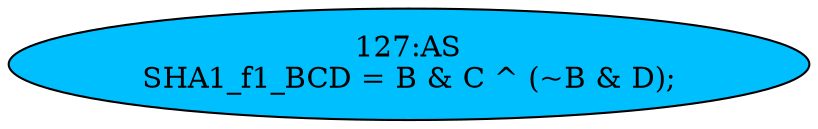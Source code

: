 strict digraph "" {
	node [label="\N"];
	"127:AS"	 [ast="<pyverilog.vparser.ast.Assign object at 0x7f56fedb00d0>",
		def_var="['SHA1_f1_BCD']",
		fillcolor=deepskyblue,
		label="127:AS
SHA1_f1_BCD = B & C ^ (~B & D);",
		statements="[]",
		style=filled,
		typ=Assign,
		use_var="['B', 'C', 'B', 'D']"];
}
